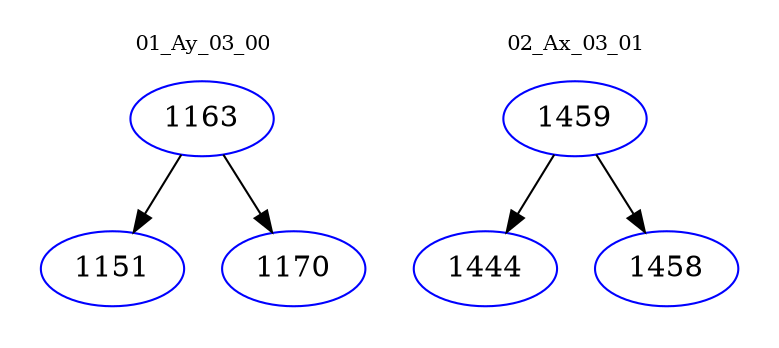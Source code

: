 digraph{
subgraph cluster_0 {
color = white
label = "01_Ay_03_00";
fontsize=10;
T0_1163 [label="1163", color="blue"]
T0_1163 -> T0_1151 [color="black"]
T0_1151 [label="1151", color="blue"]
T0_1163 -> T0_1170 [color="black"]
T0_1170 [label="1170", color="blue"]
}
subgraph cluster_1 {
color = white
label = "02_Ax_03_01";
fontsize=10;
T1_1459 [label="1459", color="blue"]
T1_1459 -> T1_1444 [color="black"]
T1_1444 [label="1444", color="blue"]
T1_1459 -> T1_1458 [color="black"]
T1_1458 [label="1458", color="blue"]
}
}
